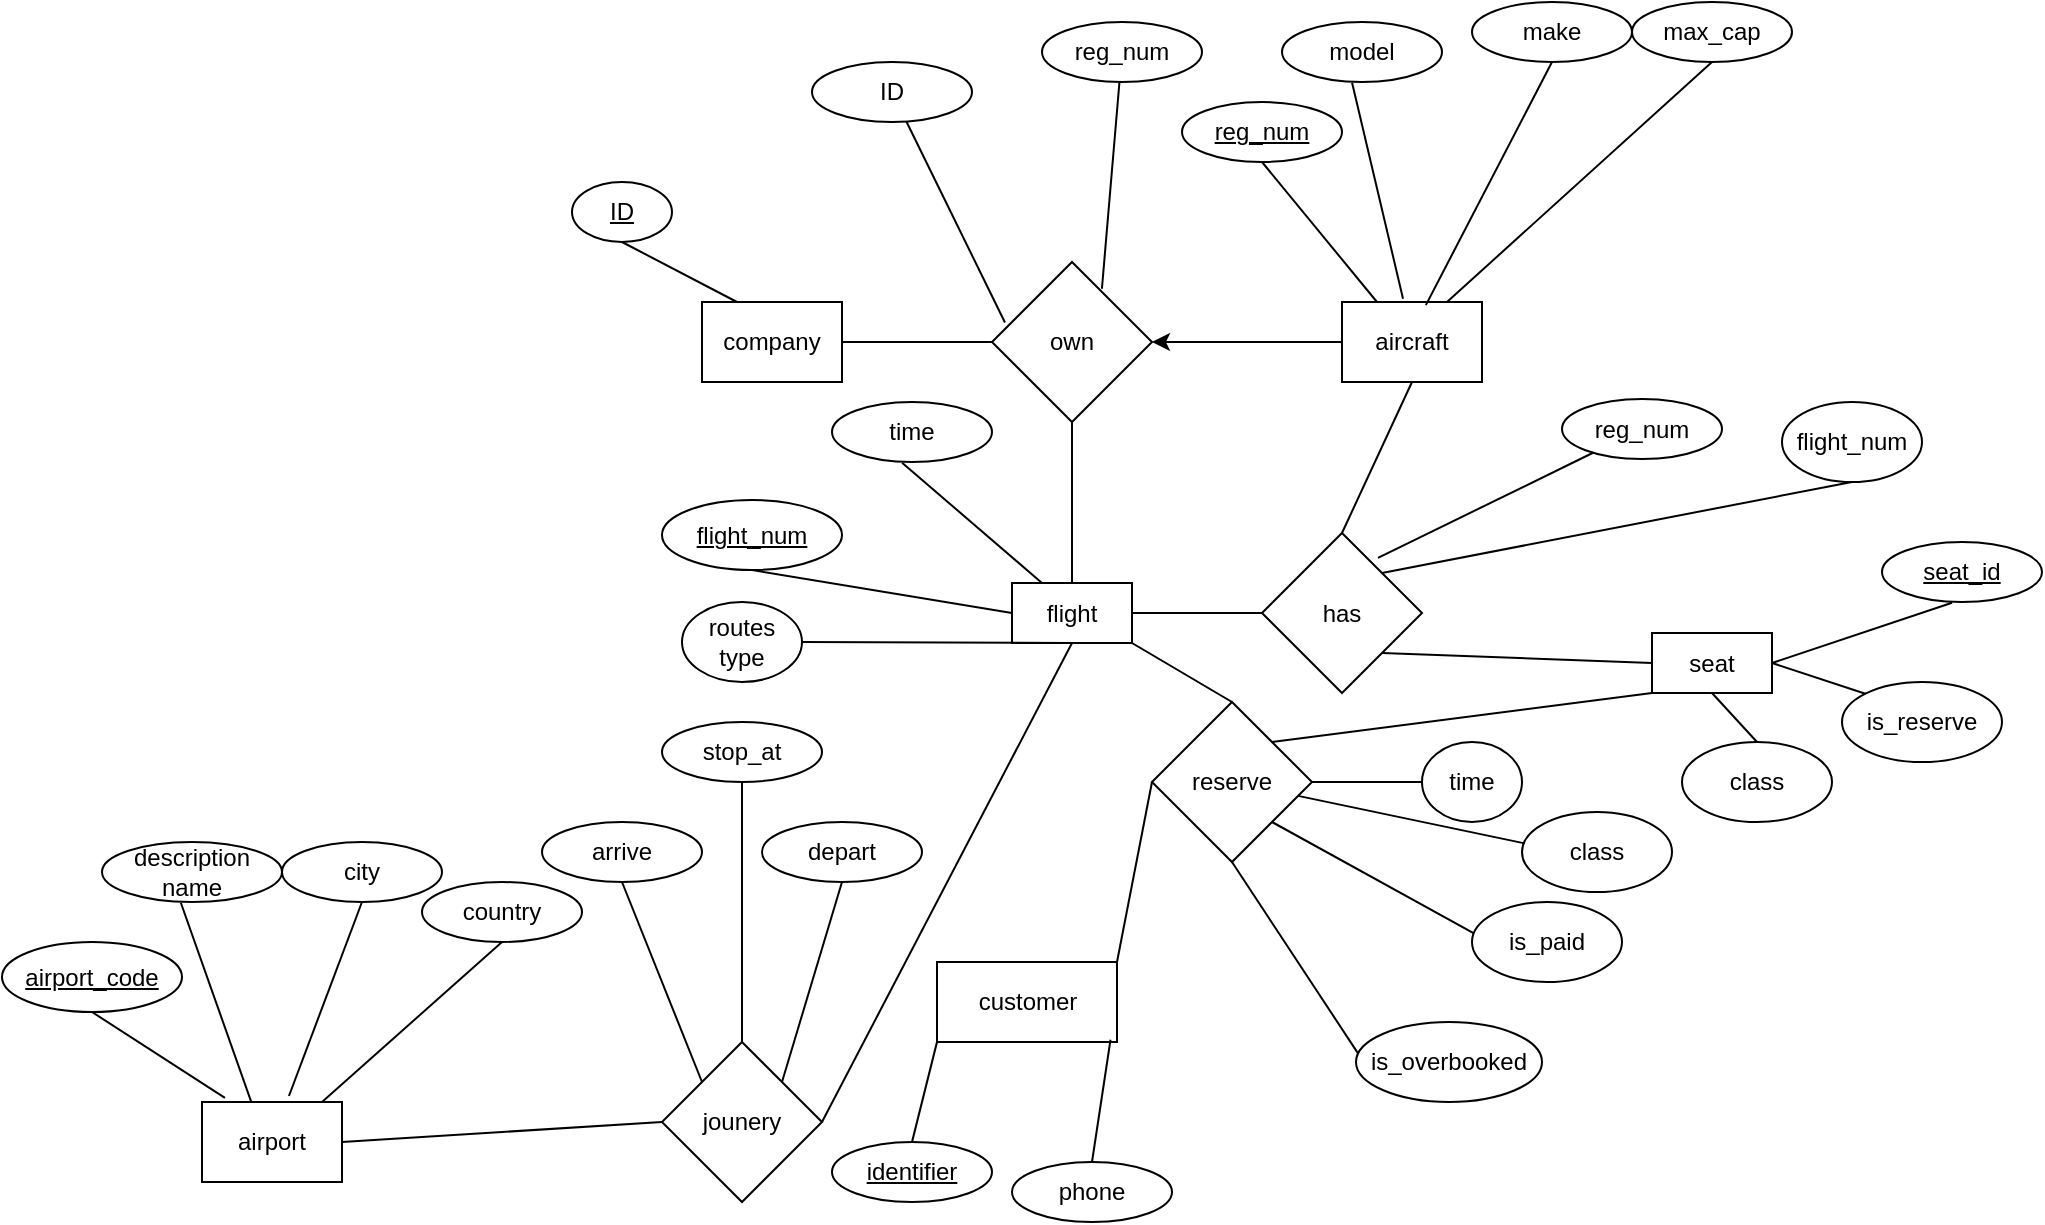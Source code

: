 <mxfile version="21.0.8" type="github">
  <diagram name="第1頁" id="mBwmzWAm_jQV8ARpH_K5">
    <mxGraphModel dx="2045" dy="640" grid="1" gridSize="10" guides="1" tooltips="1" connect="1" arrows="1" fold="1" page="1" pageScale="1" pageWidth="850" pageHeight="1100" math="0" shadow="0">
      <root>
        <mxCell id="0" />
        <mxCell id="1" parent="0" />
        <mxCell id="OUYbvoZZh8LId9jWtcb5-1" value="company" style="rounded=0;whiteSpace=wrap;html=1;" parent="1" vertex="1">
          <mxGeometry x="250" y="440" width="70" height="40" as="geometry" />
        </mxCell>
        <mxCell id="OUYbvoZZh8LId9jWtcb5-2" value="&lt;u&gt;ID&lt;/u&gt;" style="ellipse;whiteSpace=wrap;html=1;" parent="1" vertex="1">
          <mxGeometry x="185" y="380" width="50" height="30" as="geometry" />
        </mxCell>
        <mxCell id="OUYbvoZZh8LId9jWtcb5-3" value="" style="endArrow=none;html=1;rounded=0;entryX=0.5;entryY=1;entryDx=0;entryDy=0;exitX=0.25;exitY=0;exitDx=0;exitDy=0;" parent="1" source="OUYbvoZZh8LId9jWtcb5-1" target="OUYbvoZZh8LId9jWtcb5-2" edge="1">
          <mxGeometry width="50" height="50" relative="1" as="geometry">
            <mxPoint x="380" y="440" as="sourcePoint" />
            <mxPoint x="470" y="450" as="targetPoint" />
          </mxGeometry>
        </mxCell>
        <mxCell id="OUYbvoZZh8LId9jWtcb5-4" value="" style="endArrow=none;html=1;rounded=0;entryX=1;entryY=0.5;entryDx=0;entryDy=0;exitX=0;exitY=0.5;exitDx=0;exitDy=0;" parent="1" source="OUYbvoZZh8LId9jWtcb5-5" target="OUYbvoZZh8LId9jWtcb5-1" edge="1">
          <mxGeometry width="50" height="50" relative="1" as="geometry">
            <mxPoint x="500" y="460" as="sourcePoint" />
            <mxPoint x="345" y="390" as="targetPoint" />
          </mxGeometry>
        </mxCell>
        <mxCell id="OUYbvoZZh8LId9jWtcb5-5" value="own" style="rhombus;whiteSpace=wrap;html=1;" parent="1" vertex="1">
          <mxGeometry x="395" y="420" width="80" height="80" as="geometry" />
        </mxCell>
        <mxCell id="K9nULlyZ7ydS1lbmJ7Au-3" value="" style="edgeStyle=orthogonalEdgeStyle;rounded=0;orthogonalLoop=1;jettySize=auto;html=1;" parent="1" source="OUYbvoZZh8LId9jWtcb5-8" target="OUYbvoZZh8LId9jWtcb5-5" edge="1">
          <mxGeometry relative="1" as="geometry" />
        </mxCell>
        <mxCell id="OUYbvoZZh8LId9jWtcb5-8" value="aircraft" style="rounded=0;whiteSpace=wrap;html=1;" parent="1" vertex="1">
          <mxGeometry x="570" y="440" width="70" height="40" as="geometry" />
        </mxCell>
        <mxCell id="OUYbvoZZh8LId9jWtcb5-9" value="&lt;u&gt;reg_num&lt;/u&gt;" style="ellipse;whiteSpace=wrap;html=1;" parent="1" vertex="1">
          <mxGeometry x="490" y="340" width="80" height="30" as="geometry" />
        </mxCell>
        <mxCell id="OUYbvoZZh8LId9jWtcb5-10" value="" style="endArrow=none;html=1;rounded=0;entryX=0.5;entryY=1;entryDx=0;entryDy=0;exitX=0.25;exitY=0;exitDx=0;exitDy=0;" parent="1" source="OUYbvoZZh8LId9jWtcb5-8" target="OUYbvoZZh8LId9jWtcb5-9" edge="1">
          <mxGeometry width="50" height="50" relative="1" as="geometry">
            <mxPoint x="420" y="500" as="sourcePoint" />
            <mxPoint x="470" y="450" as="targetPoint" />
          </mxGeometry>
        </mxCell>
        <mxCell id="OUYbvoZZh8LId9jWtcb5-11" value="max_cap" style="ellipse;whiteSpace=wrap;html=1;" parent="1" vertex="1">
          <mxGeometry x="715" y="290" width="80" height="30" as="geometry" />
        </mxCell>
        <mxCell id="OUYbvoZZh8LId9jWtcb5-12" value="make" style="ellipse;whiteSpace=wrap;html=1;" parent="1" vertex="1">
          <mxGeometry x="635" y="290" width="80" height="30" as="geometry" />
        </mxCell>
        <mxCell id="OUYbvoZZh8LId9jWtcb5-13" value="" style="endArrow=none;html=1;rounded=0;entryX=0.5;entryY=1;entryDx=0;entryDy=0;exitX=0.75;exitY=0;exitDx=0;exitDy=0;" parent="1" source="OUYbvoZZh8LId9jWtcb5-8" target="OUYbvoZZh8LId9jWtcb5-11" edge="1">
          <mxGeometry width="50" height="50" relative="1" as="geometry">
            <mxPoint x="420" y="500" as="sourcePoint" />
            <mxPoint x="470" y="450" as="targetPoint" />
          </mxGeometry>
        </mxCell>
        <mxCell id="OUYbvoZZh8LId9jWtcb5-14" value="model" style="ellipse;whiteSpace=wrap;html=1;" parent="1" vertex="1">
          <mxGeometry x="540" y="300" width="80" height="30" as="geometry" />
        </mxCell>
        <mxCell id="OUYbvoZZh8LId9jWtcb5-15" value="" style="endArrow=none;html=1;rounded=0;entryX=0.436;entryY=-0.041;entryDx=0;entryDy=0;entryPerimeter=0;exitX=0.438;exitY=1.012;exitDx=0;exitDy=0;exitPerimeter=0;" parent="1" source="OUYbvoZZh8LId9jWtcb5-14" target="OUYbvoZZh8LId9jWtcb5-8" edge="1">
          <mxGeometry width="50" height="50" relative="1" as="geometry">
            <mxPoint x="420" y="500" as="sourcePoint" />
            <mxPoint x="470" y="450" as="targetPoint" />
          </mxGeometry>
        </mxCell>
        <mxCell id="OUYbvoZZh8LId9jWtcb5-16" value="" style="endArrow=none;html=1;rounded=0;exitX=0.599;exitY=0.039;exitDx=0;exitDy=0;exitPerimeter=0;entryX=0.5;entryY=1;entryDx=0;entryDy=0;" parent="1" source="OUYbvoZZh8LId9jWtcb5-8" target="OUYbvoZZh8LId9jWtcb5-12" edge="1">
          <mxGeometry width="50" height="50" relative="1" as="geometry">
            <mxPoint x="420" y="500" as="sourcePoint" />
            <mxPoint x="470" y="450" as="targetPoint" />
          </mxGeometry>
        </mxCell>
        <mxCell id="OUYbvoZZh8LId9jWtcb5-17" value="" style="endArrow=none;html=1;rounded=0;entryX=0.5;entryY=1;entryDx=0;entryDy=0;exitX=0.5;exitY=0;exitDx=0;exitDy=0;" parent="1" source="OUYbvoZZh8LId9jWtcb5-18" target="OUYbvoZZh8LId9jWtcb5-5" edge="1">
          <mxGeometry width="50" height="50" relative="1" as="geometry">
            <mxPoint x="500" y="560" as="sourcePoint" />
            <mxPoint x="470" y="450" as="targetPoint" />
          </mxGeometry>
        </mxCell>
        <mxCell id="OUYbvoZZh8LId9jWtcb5-18" value="flight" style="rounded=0;whiteSpace=wrap;html=1;" parent="1" vertex="1">
          <mxGeometry x="405" y="580.5" width="60" height="30" as="geometry" />
        </mxCell>
        <mxCell id="OUYbvoZZh8LId9jWtcb5-20" value="" style="endArrow=none;html=1;rounded=0;entryX=0.5;entryY=1;entryDx=0;entryDy=0;exitX=1;exitY=0.5;exitDx=0;exitDy=0;" parent="1" source="K9nULlyZ7ydS1lbmJ7Au-1" target="OUYbvoZZh8LId9jWtcb5-18" edge="1">
          <mxGeometry width="50" height="50" relative="1" as="geometry">
            <mxPoint x="400" y="630" as="sourcePoint" />
            <mxPoint x="470" y="450" as="targetPoint" />
          </mxGeometry>
        </mxCell>
        <mxCell id="OUYbvoZZh8LId9jWtcb5-25" value="airport" style="rounded=0;whiteSpace=wrap;html=1;" parent="1" vertex="1">
          <mxGeometry y="840" width="70" height="40" as="geometry" />
        </mxCell>
        <mxCell id="OUYbvoZZh8LId9jWtcb5-26" value="&lt;u&gt;flight_num&lt;/u&gt;" style="ellipse;whiteSpace=wrap;html=1;" parent="1" vertex="1">
          <mxGeometry x="230" y="539" width="90" height="35" as="geometry" />
        </mxCell>
        <mxCell id="OUYbvoZZh8LId9jWtcb5-27" value="" style="endArrow=none;html=1;rounded=0;entryX=0.5;entryY=1;entryDx=0;entryDy=0;exitX=0;exitY=0.5;exitDx=0;exitDy=0;" parent="1" source="OUYbvoZZh8LId9jWtcb5-18" target="OUYbvoZZh8LId9jWtcb5-26" edge="1">
          <mxGeometry width="50" height="50" relative="1" as="geometry">
            <mxPoint x="460" y="590" as="sourcePoint" />
            <mxPoint x="520" y="635" as="targetPoint" />
          </mxGeometry>
        </mxCell>
        <mxCell id="OUYbvoZZh8LId9jWtcb5-28" value="&lt;u&gt;airport_code&lt;/u&gt;" style="ellipse;whiteSpace=wrap;html=1;" parent="1" vertex="1">
          <mxGeometry x="-100" y="760" width="90" height="35" as="geometry" />
        </mxCell>
        <mxCell id="OUYbvoZZh8LId9jWtcb5-29" value="" style="endArrow=none;html=1;rounded=0;entryX=0.5;entryY=1;entryDx=0;entryDy=0;exitX=0.164;exitY=-0.052;exitDx=0;exitDy=0;exitPerimeter=0;" parent="1" source="OUYbvoZZh8LId9jWtcb5-25" target="OUYbvoZZh8LId9jWtcb5-28" edge="1">
          <mxGeometry width="50" height="50" relative="1" as="geometry">
            <mxPoint x="10" y="802" as="sourcePoint" />
            <mxPoint x="60" y="862" as="targetPoint" />
          </mxGeometry>
        </mxCell>
        <mxCell id="OUYbvoZZh8LId9jWtcb5-30" value="description&lt;br/&gt;name" style="ellipse;whiteSpace=wrap;html=1;" parent="1" vertex="1">
          <mxGeometry x="-50" y="710" width="90" height="30" as="geometry" />
        </mxCell>
        <mxCell id="OUYbvoZZh8LId9jWtcb5-31" value="" style="endArrow=none;html=1;rounded=0;entryX=0.353;entryY=0.005;entryDx=0;entryDy=0;exitX=0.438;exitY=1.012;exitDx=0;exitDy=0;exitPerimeter=0;entryPerimeter=0;" parent="1" source="OUYbvoZZh8LId9jWtcb5-30" target="OUYbvoZZh8LId9jWtcb5-25" edge="1">
          <mxGeometry width="50" height="50" relative="1" as="geometry">
            <mxPoint x="-120" y="880" as="sourcePoint" />
            <mxPoint x="61" y="818" as="targetPoint" />
          </mxGeometry>
        </mxCell>
        <mxCell id="OUYbvoZZh8LId9jWtcb5-33" value="city" style="ellipse;whiteSpace=wrap;html=1;" parent="1" vertex="1">
          <mxGeometry x="40" y="710" width="80" height="30" as="geometry" />
        </mxCell>
        <mxCell id="OUYbvoZZh8LId9jWtcb5-34" value="" style="endArrow=none;html=1;rounded=0;exitX=0.621;exitY=-0.075;exitDx=0;exitDy=0;entryX=0.5;entryY=1;entryDx=0;entryDy=0;exitPerimeter=0;" parent="1" source="OUYbvoZZh8LId9jWtcb5-25" target="OUYbvoZZh8LId9jWtcb5-33" edge="1">
          <mxGeometry width="50" height="50" relative="1" as="geometry">
            <mxPoint x="35" y="842.5" as="sourcePoint" />
            <mxPoint x="-82" y="872.5" as="targetPoint" />
          </mxGeometry>
        </mxCell>
        <mxCell id="OUYbvoZZh8LId9jWtcb5-35" value="country" style="ellipse;whiteSpace=wrap;html=1;" parent="1" vertex="1">
          <mxGeometry x="110" y="730" width="80" height="30" as="geometry" />
        </mxCell>
        <mxCell id="OUYbvoZZh8LId9jWtcb5-36" value="" style="endArrow=none;html=1;rounded=0;entryX=0.5;entryY=1;entryDx=0;entryDy=0;exitX=0.857;exitY=0;exitDx=0;exitDy=0;exitPerimeter=0;" parent="1" source="OUYbvoZZh8LId9jWtcb5-25" target="OUYbvoZZh8LId9jWtcb5-35" edge="1">
          <mxGeometry width="50" height="50" relative="1" as="geometry">
            <mxPoint x="88" y="805" as="sourcePoint" />
            <mxPoint x="-65" y="815" as="targetPoint" />
          </mxGeometry>
        </mxCell>
        <mxCell id="OUYbvoZZh8LId9jWtcb5-38" value="jounery" style="rhombus;whiteSpace=wrap;html=1;" parent="1" vertex="1">
          <mxGeometry x="230" y="810" width="80" height="80" as="geometry" />
        </mxCell>
        <mxCell id="OUYbvoZZh8LId9jWtcb5-40" value="depart" style="ellipse;whiteSpace=wrap;html=1;" parent="1" vertex="1">
          <mxGeometry x="280" y="700" width="80" height="30" as="geometry" />
        </mxCell>
        <mxCell id="OUYbvoZZh8LId9jWtcb5-41" value="" style="endArrow=none;html=1;rounded=0;entryX=0.5;entryY=1;entryDx=0;entryDy=0;exitX=1;exitY=0;exitDx=0;exitDy=0;" parent="1" source="OUYbvoZZh8LId9jWtcb5-38" target="OUYbvoZZh8LId9jWtcb5-40" edge="1">
          <mxGeometry width="50" height="50" relative="1" as="geometry">
            <mxPoint x="270" y="790" as="sourcePoint" />
            <mxPoint x="145" y="765" as="targetPoint" />
          </mxGeometry>
        </mxCell>
        <mxCell id="uRq32V3ZF-1F1hHJ5Mab-1" value="arrive" style="ellipse;whiteSpace=wrap;html=1;" parent="1" vertex="1">
          <mxGeometry x="170" y="700" width="80" height="30" as="geometry" />
        </mxCell>
        <mxCell id="uRq32V3ZF-1F1hHJ5Mab-2" value="" style="endArrow=none;html=1;rounded=0;entryX=0.5;entryY=1;entryDx=0;entryDy=0;exitX=0;exitY=0;exitDx=0;exitDy=0;" parent="1" source="OUYbvoZZh8LId9jWtcb5-38" target="uRq32V3ZF-1F1hHJ5Mab-1" edge="1">
          <mxGeometry width="50" height="50" relative="1" as="geometry">
            <mxPoint x="250" y="830" as="sourcePoint" />
            <mxPoint x="65" y="745" as="targetPoint" />
          </mxGeometry>
        </mxCell>
        <mxCell id="uRq32V3ZF-1F1hHJ5Mab-3" value="" style="endArrow=none;html=1;rounded=0;exitX=1;exitY=0.5;exitDx=0;exitDy=0;entryX=0;entryY=0.5;entryDx=0;entryDy=0;" parent="1" source="OUYbvoZZh8LId9jWtcb5-25" target="OUYbvoZZh8LId9jWtcb5-38" edge="1">
          <mxGeometry width="50" height="50" relative="1" as="geometry">
            <mxPoint x="330" y="810" as="sourcePoint" />
            <mxPoint x="380" y="760" as="targetPoint" />
          </mxGeometry>
        </mxCell>
        <mxCell id="uRq32V3ZF-1F1hHJ5Mab-5" value="" style="endArrow=none;html=1;rounded=0;entryX=0.5;entryY=1;entryDx=0;entryDy=0;exitX=1;exitY=0.5;exitDx=0;exitDy=0;" parent="1" source="OUYbvoZZh8LId9jWtcb5-38" target="OUYbvoZZh8LId9jWtcb5-18" edge="1">
          <mxGeometry width="50" height="50" relative="1" as="geometry">
            <mxPoint x="330" y="810" as="sourcePoint" />
            <mxPoint x="575" y="780" as="targetPoint" />
          </mxGeometry>
        </mxCell>
        <mxCell id="uRq32V3ZF-1F1hHJ5Mab-6" value="stop_at" style="ellipse;whiteSpace=wrap;html=1;" parent="1" vertex="1">
          <mxGeometry x="230" y="650" width="80" height="30" as="geometry" />
        </mxCell>
        <mxCell id="uRq32V3ZF-1F1hHJ5Mab-7" value="" style="endArrow=none;html=1;rounded=0;entryX=0.5;entryY=1;entryDx=0;entryDy=0;exitX=0.5;exitY=0;exitDx=0;exitDy=0;" parent="1" source="OUYbvoZZh8LId9jWtcb5-38" target="uRq32V3ZF-1F1hHJ5Mab-6" edge="1">
          <mxGeometry width="50" height="50" relative="1" as="geometry">
            <mxPoint x="280" y="805" as="sourcePoint" />
            <mxPoint x="105" y="690" as="targetPoint" />
          </mxGeometry>
        </mxCell>
        <mxCell id="uRq32V3ZF-1F1hHJ5Mab-20" value="customer" style="rounded=0;whiteSpace=wrap;html=1;" parent="1" vertex="1">
          <mxGeometry x="367.5" y="770" width="90" height="40" as="geometry" />
        </mxCell>
        <mxCell id="uRq32V3ZF-1F1hHJ5Mab-22" value="&lt;u&gt;identifier&lt;/u&gt;" style="ellipse;whiteSpace=wrap;html=1;" parent="1" vertex="1">
          <mxGeometry x="315" y="860" width="80" height="30" as="geometry" />
        </mxCell>
        <mxCell id="uRq32V3ZF-1F1hHJ5Mab-23" value="" style="endArrow=none;html=1;rounded=0;exitX=0;exitY=1;exitDx=0;exitDy=0;entryX=0.5;entryY=0;entryDx=0;entryDy=0;" parent="1" source="uRq32V3ZF-1F1hHJ5Mab-20" target="uRq32V3ZF-1F1hHJ5Mab-22" edge="1">
          <mxGeometry width="50" height="50" relative="1" as="geometry">
            <mxPoint x="447.5" y="815" as="sourcePoint" />
            <mxPoint x="392.5" y="902.5" as="targetPoint" />
          </mxGeometry>
        </mxCell>
        <mxCell id="uRq32V3ZF-1F1hHJ5Mab-26" value="reg_num" style="ellipse;whiteSpace=wrap;html=1;" parent="1" vertex="1">
          <mxGeometry x="680" y="488.5" width="80" height="30" as="geometry" />
        </mxCell>
        <mxCell id="uRq32V3ZF-1F1hHJ5Mab-27" value="" style="endArrow=none;html=1;rounded=0;exitX=0.725;exitY=0.156;exitDx=0;exitDy=0;exitPerimeter=0;" parent="1" source="BWU79FR5HTcchg1MP1yf-5" target="uRq32V3ZF-1F1hHJ5Mab-26" edge="1">
          <mxGeometry width="50" height="50" relative="1" as="geometry">
            <mxPoint x="903" y="632" as="sourcePoint" />
            <mxPoint x="850" y="590" as="targetPoint" />
          </mxGeometry>
        </mxCell>
        <mxCell id="uRq32V3ZF-1F1hHJ5Mab-30" value="&lt;u&gt;seat_id&lt;/u&gt;" style="ellipse;whiteSpace=wrap;html=1;" parent="1" vertex="1">
          <mxGeometry x="840" y="560" width="80" height="30" as="geometry" />
        </mxCell>
        <mxCell id="uRq32V3ZF-1F1hHJ5Mab-31" value="" style="endArrow=none;html=1;rounded=0;entryX=1;entryY=0.5;entryDx=0;entryDy=0;exitX=0.438;exitY=1.012;exitDx=0;exitDy=0;exitPerimeter=0;" parent="1" source="uRq32V3ZF-1F1hHJ5Mab-30" target="K9nULlyZ7ydS1lbmJ7Au-4" edge="1">
          <mxGeometry width="50" height="50" relative="1" as="geometry">
            <mxPoint x="550" y="670" as="sourcePoint" />
            <mxPoint x="680" y="570.5" as="targetPoint" />
          </mxGeometry>
        </mxCell>
        <mxCell id="uRq32V3ZF-1F1hHJ5Mab-34" value="is_reserve" style="ellipse;whiteSpace=wrap;html=1;" parent="1" vertex="1">
          <mxGeometry x="820" y="630" width="80" height="40" as="geometry" />
        </mxCell>
        <mxCell id="uRq32V3ZF-1F1hHJ5Mab-35" value="" style="endArrow=none;html=1;rounded=0;exitX=0;exitY=0;exitDx=0;exitDy=0;entryX=1;entryY=0.5;entryDx=0;entryDy=0;" parent="1" source="uRq32V3ZF-1F1hHJ5Mab-34" target="K9nULlyZ7ydS1lbmJ7Au-4" edge="1">
          <mxGeometry width="50" height="50" relative="1" as="geometry">
            <mxPoint x="520.69" y="749.39" as="sourcePoint" />
            <mxPoint x="640" y="680.0" as="targetPoint" />
          </mxGeometry>
        </mxCell>
        <mxCell id="uRq32V3ZF-1F1hHJ5Mab-39" value="time" style="ellipse;whiteSpace=wrap;html=1;" parent="1" vertex="1">
          <mxGeometry x="315" y="490" width="80" height="30" as="geometry" />
        </mxCell>
        <mxCell id="uRq32V3ZF-1F1hHJ5Mab-40" value="" style="endArrow=none;html=1;rounded=0;entryX=0.25;entryY=0;entryDx=0;entryDy=0;exitX=0.438;exitY=1.012;exitDx=0;exitDy=0;exitPerimeter=0;" parent="1" source="uRq32V3ZF-1F1hHJ5Mab-39" target="OUYbvoZZh8LId9jWtcb5-18" edge="1">
          <mxGeometry width="50" height="50" relative="1" as="geometry">
            <mxPoint x="275" y="621" as="sourcePoint" />
            <mxPoint x="349" y="541.5" as="targetPoint" />
          </mxGeometry>
        </mxCell>
        <mxCell id="uRq32V3ZF-1F1hHJ5Mab-44" value="flight_num" style="ellipse;whiteSpace=wrap;html=1;" parent="1" vertex="1">
          <mxGeometry x="790" y="490" width="70" height="40" as="geometry" />
        </mxCell>
        <mxCell id="uRq32V3ZF-1F1hHJ5Mab-46" value="" style="endArrow=none;html=1;rounded=0;entryX=0.5;entryY=1;entryDx=0;entryDy=0;exitX=1;exitY=0;exitDx=0;exitDy=0;" parent="1" source="BWU79FR5HTcchg1MP1yf-5" target="uRq32V3ZF-1F1hHJ5Mab-44" edge="1">
          <mxGeometry width="50" height="50" relative="1" as="geometry">
            <mxPoint x="640" y="580" as="sourcePoint" />
            <mxPoint x="690" y="530" as="targetPoint" />
          </mxGeometry>
        </mxCell>
        <mxCell id="uRq32V3ZF-1F1hHJ5Mab-50" value="reg_num" style="ellipse;whiteSpace=wrap;html=1;" parent="1" vertex="1">
          <mxGeometry x="420" y="300" width="80" height="30" as="geometry" />
        </mxCell>
        <mxCell id="uRq32V3ZF-1F1hHJ5Mab-51" value="" style="endArrow=none;html=1;rounded=0;exitX=0.687;exitY=0.167;exitDx=0;exitDy=0;exitPerimeter=0;" parent="1" source="OUYbvoZZh8LId9jWtcb5-5" target="uRq32V3ZF-1F1hHJ5Mab-50" edge="1">
          <mxGeometry width="50" height="50" relative="1" as="geometry">
            <mxPoint x="470" y="440" as="sourcePoint" />
            <mxPoint x="732.12" y="451" as="targetPoint" />
          </mxGeometry>
        </mxCell>
        <mxCell id="uRq32V3ZF-1F1hHJ5Mab-52" value="ID" style="ellipse;whiteSpace=wrap;html=1;" parent="1" vertex="1">
          <mxGeometry x="305" y="320" width="80" height="30" as="geometry" />
        </mxCell>
        <mxCell id="uRq32V3ZF-1F1hHJ5Mab-53" value="" style="endArrow=none;html=1;rounded=0;exitX=0.081;exitY=0.378;exitDx=0;exitDy=0;exitPerimeter=0;" parent="1" source="OUYbvoZZh8LId9jWtcb5-5" target="uRq32V3ZF-1F1hHJ5Mab-52" edge="1">
          <mxGeometry width="50" height="50" relative="1" as="geometry">
            <mxPoint x="499.88" y="380" as="sourcePoint" />
            <mxPoint x="750" y="391" as="targetPoint" />
          </mxGeometry>
        </mxCell>
        <mxCell id="K9nULlyZ7ydS1lbmJ7Au-1" value="routes type" style="ellipse;whiteSpace=wrap;html=1;" parent="1" vertex="1">
          <mxGeometry x="240" y="590" width="60" height="40" as="geometry" />
        </mxCell>
        <mxCell id="K9nULlyZ7ydS1lbmJ7Au-4" value="seat" style="rounded=0;whiteSpace=wrap;html=1;" parent="1" vertex="1">
          <mxGeometry x="725" y="605.5" width="60" height="30" as="geometry" />
        </mxCell>
        <mxCell id="BWU79FR5HTcchg1MP1yf-3" value="phone" style="ellipse;whiteSpace=wrap;html=1;" vertex="1" parent="1">
          <mxGeometry x="405" y="870" width="80" height="30" as="geometry" />
        </mxCell>
        <mxCell id="BWU79FR5HTcchg1MP1yf-5" value="has" style="rhombus;whiteSpace=wrap;html=1;" vertex="1" parent="1">
          <mxGeometry x="530" y="555.5" width="80" height="80" as="geometry" />
        </mxCell>
        <mxCell id="BWU79FR5HTcchg1MP1yf-6" value="" style="endArrow=none;html=1;rounded=0;entryX=0;entryY=0.5;entryDx=0;entryDy=0;exitX=1;exitY=0.5;exitDx=0;exitDy=0;" edge="1" parent="1" source="OUYbvoZZh8LId9jWtcb5-18" target="BWU79FR5HTcchg1MP1yf-5">
          <mxGeometry width="50" height="50" relative="1" as="geometry">
            <mxPoint x="450" y="620" as="sourcePoint" />
            <mxPoint x="500" y="570" as="targetPoint" />
          </mxGeometry>
        </mxCell>
        <mxCell id="BWU79FR5HTcchg1MP1yf-8" value="" style="endArrow=none;html=1;rounded=0;entryX=0.5;entryY=1;entryDx=0;entryDy=0;exitX=0.5;exitY=0;exitDx=0;exitDy=0;" edge="1" parent="1" source="BWU79FR5HTcchg1MP1yf-5" target="OUYbvoZZh8LId9jWtcb5-8">
          <mxGeometry width="50" height="50" relative="1" as="geometry">
            <mxPoint x="450" y="620" as="sourcePoint" />
            <mxPoint x="500" y="570" as="targetPoint" />
          </mxGeometry>
        </mxCell>
        <mxCell id="BWU79FR5HTcchg1MP1yf-9" value="" style="endArrow=none;html=1;rounded=0;entryX=1;entryY=1;entryDx=0;entryDy=0;exitX=0;exitY=0.5;exitDx=0;exitDy=0;" edge="1" parent="1" source="K9nULlyZ7ydS1lbmJ7Au-4" target="BWU79FR5HTcchg1MP1yf-5">
          <mxGeometry width="50" height="50" relative="1" as="geometry">
            <mxPoint x="450" y="620" as="sourcePoint" />
            <mxPoint x="500" y="570" as="targetPoint" />
          </mxGeometry>
        </mxCell>
        <mxCell id="BWU79FR5HTcchg1MP1yf-12" value="" style="endArrow=none;html=1;rounded=0;entryX=0.5;entryY=1;entryDx=0;entryDy=0;exitX=0.5;exitY=0;exitDx=0;exitDy=0;" edge="1" parent="1" source="BWU79FR5HTcchg1MP1yf-29" target="K9nULlyZ7ydS1lbmJ7Au-4">
          <mxGeometry width="50" height="50" relative="1" as="geometry">
            <mxPoint x="760" y="660" as="sourcePoint" />
            <mxPoint x="550" y="570" as="targetPoint" />
          </mxGeometry>
        </mxCell>
        <mxCell id="BWU79FR5HTcchg1MP1yf-22" value="reserve" style="rhombus;whiteSpace=wrap;html=1;" vertex="1" parent="1">
          <mxGeometry x="475" y="640" width="80" height="80" as="geometry" />
        </mxCell>
        <mxCell id="BWU79FR5HTcchg1MP1yf-23" value="" style="endArrow=none;html=1;rounded=0;entryX=0.5;entryY=0;entryDx=0;entryDy=0;exitX=0.964;exitY=0.972;exitDx=0;exitDy=0;exitPerimeter=0;" edge="1" parent="1" source="uRq32V3ZF-1F1hHJ5Mab-20" target="BWU79FR5HTcchg1MP1yf-3">
          <mxGeometry width="50" height="50" relative="1" as="geometry">
            <mxPoint x="522.5" y="642.5" as="sourcePoint" />
            <mxPoint x="572.5" y="592.5" as="targetPoint" />
          </mxGeometry>
        </mxCell>
        <mxCell id="BWU79FR5HTcchg1MP1yf-24" value="" style="endArrow=none;html=1;rounded=0;entryX=0;entryY=1;entryDx=0;entryDy=0;exitX=1;exitY=0;exitDx=0;exitDy=0;" edge="1" parent="1" source="BWU79FR5HTcchg1MP1yf-22" target="K9nULlyZ7ydS1lbmJ7Au-4">
          <mxGeometry width="50" height="50" relative="1" as="geometry">
            <mxPoint x="460" y="850" as="sourcePoint" />
            <mxPoint x="510" y="800" as="targetPoint" />
          </mxGeometry>
        </mxCell>
        <mxCell id="BWU79FR5HTcchg1MP1yf-25" value="" style="endArrow=none;html=1;rounded=0;entryX=1;entryY=1;entryDx=0;entryDy=0;exitX=0.5;exitY=0;exitDx=0;exitDy=0;" edge="1" parent="1" source="BWU79FR5HTcchg1MP1yf-22" target="OUYbvoZZh8LId9jWtcb5-18">
          <mxGeometry width="50" height="50" relative="1" as="geometry">
            <mxPoint x="460" y="850" as="sourcePoint" />
            <mxPoint x="510" y="800" as="targetPoint" />
          </mxGeometry>
        </mxCell>
        <mxCell id="BWU79FR5HTcchg1MP1yf-26" value="" style="endArrow=none;html=1;rounded=0;entryX=0;entryY=0.5;entryDx=0;entryDy=0;exitX=1;exitY=0;exitDx=0;exitDy=0;" edge="1" parent="1" source="uRq32V3ZF-1F1hHJ5Mab-20" target="BWU79FR5HTcchg1MP1yf-22">
          <mxGeometry width="50" height="50" relative="1" as="geometry">
            <mxPoint x="460" y="850" as="sourcePoint" />
            <mxPoint x="510" y="800" as="targetPoint" />
          </mxGeometry>
        </mxCell>
        <mxCell id="BWU79FR5HTcchg1MP1yf-27" value="" style="endArrow=none;html=1;rounded=0;entryX=1;entryY=0.5;entryDx=0;entryDy=0;exitX=0;exitY=0.5;exitDx=0;exitDy=0;" edge="1" parent="1" source="BWU79FR5HTcchg1MP1yf-28" target="BWU79FR5HTcchg1MP1yf-22">
          <mxGeometry width="50" height="50" relative="1" as="geometry">
            <mxPoint x="600" y="690" as="sourcePoint" />
            <mxPoint x="510" y="800" as="targetPoint" />
          </mxGeometry>
        </mxCell>
        <mxCell id="BWU79FR5HTcchg1MP1yf-28" value="time" style="ellipse;whiteSpace=wrap;html=1;" vertex="1" parent="1">
          <mxGeometry x="610" y="660" width="50" height="40" as="geometry" />
        </mxCell>
        <mxCell id="BWU79FR5HTcchg1MP1yf-29" value="class" style="ellipse;whiteSpace=wrap;html=1;" vertex="1" parent="1">
          <mxGeometry x="740" y="660" width="75" height="40" as="geometry" />
        </mxCell>
        <mxCell id="BWU79FR5HTcchg1MP1yf-30" value="" style="endArrow=none;html=1;rounded=0;exitX=0.01;exitY=0.389;exitDx=0;exitDy=0;exitPerimeter=0;" edge="1" parent="1" source="BWU79FR5HTcchg1MP1yf-31" target="BWU79FR5HTcchg1MP1yf-22">
          <mxGeometry width="50" height="50" relative="1" as="geometry">
            <mxPoint x="649.2" y="761.32" as="sourcePoint" />
            <mxPoint x="540.0" y="688.68" as="targetPoint" />
          </mxGeometry>
        </mxCell>
        <mxCell id="BWU79FR5HTcchg1MP1yf-31" value="class" style="ellipse;whiteSpace=wrap;html=1;" vertex="1" parent="1">
          <mxGeometry x="660" y="695" width="75" height="40" as="geometry" />
        </mxCell>
        <mxCell id="BWU79FR5HTcchg1MP1yf-32" value="" style="endArrow=none;html=1;rounded=0;exitX=0.01;exitY=0.389;exitDx=0;exitDy=0;exitPerimeter=0;entryX=1;entryY=1;entryDx=0;entryDy=0;" edge="1" parent="1" source="BWU79FR5HTcchg1MP1yf-33" target="BWU79FR5HTcchg1MP1yf-22">
          <mxGeometry width="50" height="50" relative="1" as="geometry">
            <mxPoint x="611.16" y="828.32" as="sourcePoint" />
            <mxPoint x="550" y="688" as="targetPoint" />
          </mxGeometry>
        </mxCell>
        <mxCell id="BWU79FR5HTcchg1MP1yf-33" value="is_paid" style="ellipse;whiteSpace=wrap;html=1;" vertex="1" parent="1">
          <mxGeometry x="635" y="740" width="75" height="40" as="geometry" />
        </mxCell>
        <mxCell id="BWU79FR5HTcchg1MP1yf-34" value="" style="endArrow=none;html=1;rounded=0;exitX=0.01;exitY=0.389;exitDx=0;exitDy=0;exitPerimeter=0;entryX=0.5;entryY=1;entryDx=0;entryDy=0;" edge="1" parent="1" source="BWU79FR5HTcchg1MP1yf-35" target="BWU79FR5HTcchg1MP1yf-22">
          <mxGeometry width="50" height="50" relative="1" as="geometry">
            <mxPoint x="566.2" y="866.32" as="sourcePoint" />
            <mxPoint x="465" y="792" as="targetPoint" />
          </mxGeometry>
        </mxCell>
        <mxCell id="BWU79FR5HTcchg1MP1yf-35" value="is_overbooked" style="ellipse;whiteSpace=wrap;html=1;" vertex="1" parent="1">
          <mxGeometry x="577" y="800" width="93" height="40" as="geometry" />
        </mxCell>
      </root>
    </mxGraphModel>
  </diagram>
</mxfile>
